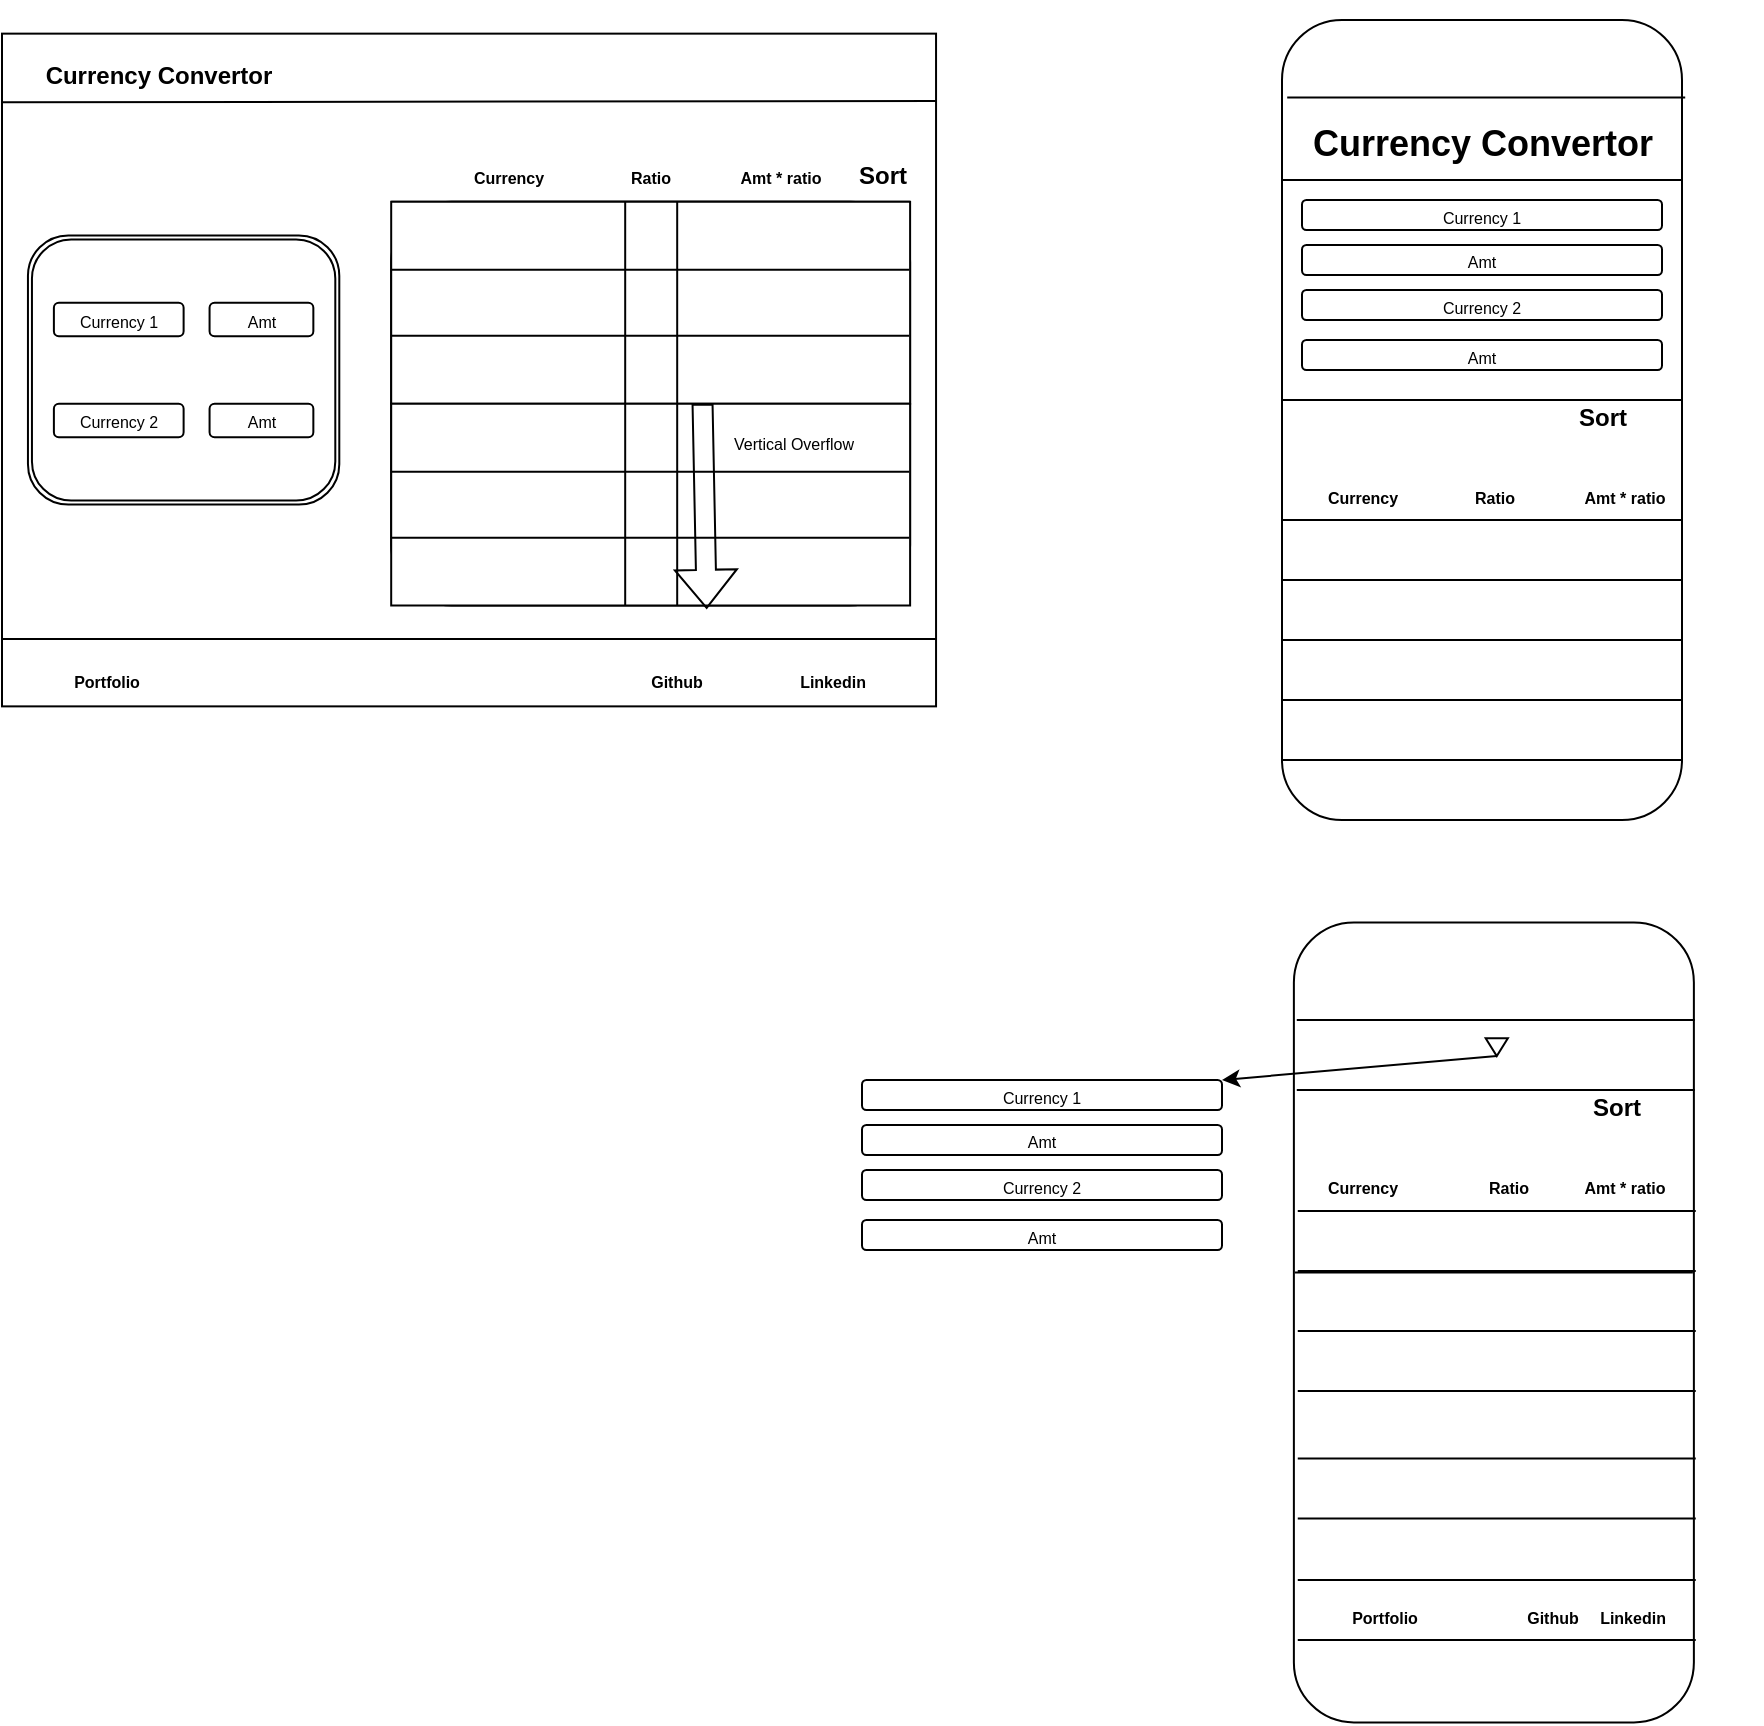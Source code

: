 <mxfile version="23.1.1" type="github">
  <diagram name="Page-1" id="5f0bae14-7c28-e335-631c-24af17079c00">
    <mxGraphModel dx="1434" dy="782" grid="1" gridSize="10" guides="1" tooltips="1" connect="1" arrows="1" fold="1" page="1" pageScale="1" pageWidth="1100" pageHeight="850" background="none" math="0" shadow="0">
      <root>
        <mxCell id="0" />
        <mxCell id="1" parent="0" />
        <mxCell id="BSqpHbu_dynROy-KlYNv-63" value="" style="group" vertex="1" connectable="0" parent="1">
          <mxGeometry x="80" y="70" width="520" height="370" as="geometry" />
        </mxCell>
        <mxCell id="MlbQ3381bBgCuxPbHRA2-1" value="" style="rounded=0;whiteSpace=wrap;html=1;" parent="BSqpHbu_dynROy-KlYNv-63" vertex="1">
          <mxGeometry y="16.818" width="467.027" height="336.364" as="geometry" />
        </mxCell>
        <mxCell id="MlbQ3381bBgCuxPbHRA2-3" value="" style="endArrow=none;html=1;rounded=0;entryX=0;entryY=0.102;entryDx=0;entryDy=0;entryPerimeter=0;" parent="BSqpHbu_dynROy-KlYNv-63" target="MlbQ3381bBgCuxPbHRA2-1" edge="1">
          <mxGeometry width="50" height="50" relative="1" as="geometry">
            <mxPoint x="467.027" y="50.455" as="sourcePoint" />
            <mxPoint x="454.054" y="285.909" as="targetPoint" />
          </mxGeometry>
        </mxCell>
        <mxCell id="MlbQ3381bBgCuxPbHRA2-4" value="&lt;font style=&quot;font-size: 12px;&quot;&gt;Currency Convertor&lt;/font&gt;" style="text;strokeColor=none;fillColor=none;html=1;fontSize=24;fontStyle=1;verticalAlign=middle;align=center;" parent="BSqpHbu_dynROy-KlYNv-63" vertex="1">
          <mxGeometry x="12.973" width="129.73" height="67.273" as="geometry" />
        </mxCell>
        <mxCell id="MlbQ3381bBgCuxPbHRA2-5" value="" style="shape=ext;double=1;rounded=1;whiteSpace=wrap;html=1;" parent="BSqpHbu_dynROy-KlYNv-63" vertex="1">
          <mxGeometry x="12.973" y="117.727" width="155.676" height="134.545" as="geometry" />
        </mxCell>
        <mxCell id="MlbQ3381bBgCuxPbHRA2-8" value="&lt;font style=&quot;font-size: 8px;&quot;&gt;Currency 1&lt;/font&gt;" style="rounded=1;whiteSpace=wrap;html=1;" parent="BSqpHbu_dynROy-KlYNv-63" vertex="1">
          <mxGeometry x="25.946" y="151.364" width="64.865" height="16.818" as="geometry" />
        </mxCell>
        <mxCell id="MlbQ3381bBgCuxPbHRA2-9" value="&lt;font style=&quot;font-size: 8px;&quot;&gt;Amt&lt;/font&gt;" style="rounded=1;whiteSpace=wrap;html=1;" parent="BSqpHbu_dynROy-KlYNv-63" vertex="1">
          <mxGeometry x="103.784" y="151.364" width="51.892" height="16.818" as="geometry" />
        </mxCell>
        <mxCell id="MlbQ3381bBgCuxPbHRA2-14" value="&lt;font style=&quot;font-size: 8px;&quot;&gt;Currency 2&lt;br&gt;&lt;/font&gt;" style="rounded=1;whiteSpace=wrap;html=1;" parent="BSqpHbu_dynROy-KlYNv-63" vertex="1">
          <mxGeometry x="25.946" y="201.818" width="64.865" height="16.818" as="geometry" />
        </mxCell>
        <mxCell id="MlbQ3381bBgCuxPbHRA2-15" value="&lt;font style=&quot;font-size: 8px;&quot;&gt;Amt&lt;/font&gt;" style="rounded=1;whiteSpace=wrap;html=1;" parent="BSqpHbu_dynROy-KlYNv-63" vertex="1">
          <mxGeometry x="103.784" y="201.818" width="51.892" height="16.818" as="geometry" />
        </mxCell>
        <mxCell id="MlbQ3381bBgCuxPbHRA2-16" value="" style="rounded=1;whiteSpace=wrap;html=1;" parent="BSqpHbu_dynROy-KlYNv-63" vertex="1">
          <mxGeometry x="194.595" y="100.909" width="259.459" height="201.818" as="geometry" />
        </mxCell>
        <mxCell id="BSqpHbu_dynROy-KlYNv-1" value="" style="endArrow=none;html=1;rounded=0;exitX=1;exitY=0.25;exitDx=0;exitDy=0;entryX=0;entryY=0.25;entryDx=0;entryDy=0;" edge="1" parent="BSqpHbu_dynROy-KlYNv-63">
          <mxGeometry width="50" height="50" relative="1" as="geometry">
            <mxPoint x="454.054" y="100.909" as="sourcePoint" />
            <mxPoint x="194.595" y="100.909" as="targetPoint" />
          </mxGeometry>
        </mxCell>
        <mxCell id="BSqpHbu_dynROy-KlYNv-9" value="" style="shape=table;startSize=0;container=1;collapsible=0;childLayout=tableLayout;fontSize=16;" vertex="1" parent="BSqpHbu_dynROy-KlYNv-63">
          <mxGeometry x="194.595" y="100.909" width="259.459" height="100.909" as="geometry" />
        </mxCell>
        <mxCell id="BSqpHbu_dynROy-KlYNv-10" value="" style="shape=tableRow;horizontal=0;startSize=0;swimlaneHead=0;swimlaneBody=0;strokeColor=inherit;top=0;left=0;bottom=0;right=0;collapsible=0;dropTarget=0;fillColor=none;points=[[0,0.5],[1,0.5]];portConstraint=eastwest;fontSize=16;" vertex="1" parent="BSqpHbu_dynROy-KlYNv-9">
          <mxGeometry width="259.459" height="34" as="geometry" />
        </mxCell>
        <mxCell id="BSqpHbu_dynROy-KlYNv-11" value="" style="shape=partialRectangle;html=1;whiteSpace=wrap;connectable=0;strokeColor=inherit;overflow=hidden;fillColor=none;top=0;left=0;bottom=0;right=0;pointerEvents=1;fontSize=16;" vertex="1" parent="BSqpHbu_dynROy-KlYNv-10">
          <mxGeometry width="117" height="34" as="geometry">
            <mxRectangle width="117" height="34" as="alternateBounds" />
          </mxGeometry>
        </mxCell>
        <mxCell id="BSqpHbu_dynROy-KlYNv-12" value="" style="shape=partialRectangle;html=1;whiteSpace=wrap;connectable=0;strokeColor=inherit;overflow=hidden;fillColor=none;top=0;left=0;bottom=0;right=0;pointerEvents=1;fontSize=16;" vertex="1" parent="BSqpHbu_dynROy-KlYNv-10">
          <mxGeometry x="117" width="26" height="34" as="geometry">
            <mxRectangle width="26" height="34" as="alternateBounds" />
          </mxGeometry>
        </mxCell>
        <mxCell id="BSqpHbu_dynROy-KlYNv-13" value="" style="shape=partialRectangle;html=1;whiteSpace=wrap;connectable=0;strokeColor=inherit;overflow=hidden;fillColor=none;top=0;left=0;bottom=0;right=0;pointerEvents=1;fontSize=16;" vertex="1" parent="BSqpHbu_dynROy-KlYNv-10">
          <mxGeometry x="143" width="116" height="34" as="geometry">
            <mxRectangle width="116" height="34" as="alternateBounds" />
          </mxGeometry>
        </mxCell>
        <mxCell id="BSqpHbu_dynROy-KlYNv-14" value="" style="shape=tableRow;horizontal=0;startSize=0;swimlaneHead=0;swimlaneBody=0;strokeColor=inherit;top=0;left=0;bottom=0;right=0;collapsible=0;dropTarget=0;fillColor=none;points=[[0,0.5],[1,0.5]];portConstraint=eastwest;fontSize=16;" vertex="1" parent="BSqpHbu_dynROy-KlYNv-9">
          <mxGeometry y="34" width="259.459" height="33" as="geometry" />
        </mxCell>
        <mxCell id="BSqpHbu_dynROy-KlYNv-15" value="" style="shape=partialRectangle;html=1;whiteSpace=wrap;connectable=0;strokeColor=inherit;overflow=hidden;fillColor=none;top=0;left=0;bottom=0;right=0;pointerEvents=1;fontSize=16;" vertex="1" parent="BSqpHbu_dynROy-KlYNv-14">
          <mxGeometry width="117" height="33" as="geometry">
            <mxRectangle width="117" height="33" as="alternateBounds" />
          </mxGeometry>
        </mxCell>
        <mxCell id="BSqpHbu_dynROy-KlYNv-16" value="" style="shape=partialRectangle;html=1;whiteSpace=wrap;connectable=0;strokeColor=inherit;overflow=hidden;fillColor=none;top=0;left=0;bottom=0;right=0;pointerEvents=1;fontSize=16;" vertex="1" parent="BSqpHbu_dynROy-KlYNv-14">
          <mxGeometry x="117" width="26" height="33" as="geometry">
            <mxRectangle width="26" height="33" as="alternateBounds" />
          </mxGeometry>
        </mxCell>
        <mxCell id="BSqpHbu_dynROy-KlYNv-17" value="" style="shape=partialRectangle;html=1;whiteSpace=wrap;connectable=0;strokeColor=inherit;overflow=hidden;fillColor=none;top=0;left=0;bottom=0;right=0;pointerEvents=1;fontSize=16;" vertex="1" parent="BSqpHbu_dynROy-KlYNv-14">
          <mxGeometry x="143" width="116" height="33" as="geometry">
            <mxRectangle width="116" height="33" as="alternateBounds" />
          </mxGeometry>
        </mxCell>
        <mxCell id="BSqpHbu_dynROy-KlYNv-18" value="" style="shape=tableRow;horizontal=0;startSize=0;swimlaneHead=0;swimlaneBody=0;strokeColor=inherit;top=0;left=0;bottom=0;right=0;collapsible=0;dropTarget=0;fillColor=none;points=[[0,0.5],[1,0.5]];portConstraint=eastwest;fontSize=16;" vertex="1" parent="BSqpHbu_dynROy-KlYNv-9">
          <mxGeometry y="67" width="259.459" height="34" as="geometry" />
        </mxCell>
        <mxCell id="BSqpHbu_dynROy-KlYNv-19" value="" style="shape=partialRectangle;html=1;whiteSpace=wrap;connectable=0;strokeColor=inherit;overflow=hidden;fillColor=none;top=0;left=0;bottom=0;right=0;pointerEvents=1;fontSize=16;" vertex="1" parent="BSqpHbu_dynROy-KlYNv-18">
          <mxGeometry width="117" height="34" as="geometry">
            <mxRectangle width="117" height="34" as="alternateBounds" />
          </mxGeometry>
        </mxCell>
        <mxCell id="BSqpHbu_dynROy-KlYNv-20" value="" style="shape=partialRectangle;html=1;whiteSpace=wrap;connectable=0;strokeColor=inherit;overflow=hidden;fillColor=none;top=0;left=0;bottom=0;right=0;pointerEvents=1;fontSize=16;" vertex="1" parent="BSqpHbu_dynROy-KlYNv-18">
          <mxGeometry x="117" width="26" height="34" as="geometry">
            <mxRectangle width="26" height="34" as="alternateBounds" />
          </mxGeometry>
        </mxCell>
        <mxCell id="BSqpHbu_dynROy-KlYNv-21" value="" style="shape=partialRectangle;html=1;whiteSpace=wrap;connectable=0;strokeColor=inherit;overflow=hidden;fillColor=none;top=0;left=0;bottom=0;right=0;pointerEvents=1;fontSize=16;" vertex="1" parent="BSqpHbu_dynROy-KlYNv-18">
          <mxGeometry x="143" width="116" height="34" as="geometry">
            <mxRectangle width="116" height="34" as="alternateBounds" />
          </mxGeometry>
        </mxCell>
        <mxCell id="BSqpHbu_dynROy-KlYNv-23" value="" style="shape=table;startSize=0;container=1;collapsible=0;childLayout=tableLayout;fontSize=16;" vertex="1" parent="BSqpHbu_dynROy-KlYNv-63">
          <mxGeometry x="194.595" y="201.818" width="259.459" height="100.909" as="geometry" />
        </mxCell>
        <mxCell id="BSqpHbu_dynROy-KlYNv-24" value="" style="shape=tableRow;horizontal=0;startSize=0;swimlaneHead=0;swimlaneBody=0;strokeColor=inherit;top=0;left=0;bottom=0;right=0;collapsible=0;dropTarget=0;fillColor=none;points=[[0,0.5],[1,0.5]];portConstraint=eastwest;fontSize=16;" vertex="1" parent="BSqpHbu_dynROy-KlYNv-23">
          <mxGeometry width="259.459" height="34" as="geometry" />
        </mxCell>
        <mxCell id="BSqpHbu_dynROy-KlYNv-25" value="" style="shape=partialRectangle;html=1;whiteSpace=wrap;connectable=0;strokeColor=inherit;overflow=hidden;fillColor=none;top=0;left=0;bottom=0;right=0;pointerEvents=1;fontSize=16;" vertex="1" parent="BSqpHbu_dynROy-KlYNv-24">
          <mxGeometry width="117" height="34" as="geometry">
            <mxRectangle width="117" height="34" as="alternateBounds" />
          </mxGeometry>
        </mxCell>
        <mxCell id="BSqpHbu_dynROy-KlYNv-26" value="" style="shape=partialRectangle;html=1;whiteSpace=wrap;connectable=0;strokeColor=inherit;overflow=hidden;fillColor=none;top=0;left=0;bottom=0;right=0;pointerEvents=1;fontSize=16;" vertex="1" parent="BSqpHbu_dynROy-KlYNv-24">
          <mxGeometry x="117" width="26" height="34" as="geometry">
            <mxRectangle width="26" height="34" as="alternateBounds" />
          </mxGeometry>
        </mxCell>
        <mxCell id="BSqpHbu_dynROy-KlYNv-27" value="&lt;font style=&quot;font-size: 8px;&quot;&gt;Vertical Overflow&lt;/font&gt;" style="shape=partialRectangle;html=1;whiteSpace=wrap;connectable=0;strokeColor=inherit;overflow=hidden;fillColor=none;top=0;left=0;bottom=0;right=0;pointerEvents=1;fontSize=16;" vertex="1" parent="BSqpHbu_dynROy-KlYNv-24">
          <mxGeometry x="143" width="116" height="34" as="geometry">
            <mxRectangle width="116" height="34" as="alternateBounds" />
          </mxGeometry>
        </mxCell>
        <mxCell id="BSqpHbu_dynROy-KlYNv-28" value="" style="shape=tableRow;horizontal=0;startSize=0;swimlaneHead=0;swimlaneBody=0;strokeColor=inherit;top=0;left=0;bottom=0;right=0;collapsible=0;dropTarget=0;fillColor=none;points=[[0,0.5],[1,0.5]];portConstraint=eastwest;fontSize=16;" vertex="1" parent="BSqpHbu_dynROy-KlYNv-23">
          <mxGeometry y="34" width="259.459" height="33" as="geometry" />
        </mxCell>
        <mxCell id="BSqpHbu_dynROy-KlYNv-29" value="" style="shape=partialRectangle;html=1;whiteSpace=wrap;connectable=0;strokeColor=inherit;overflow=hidden;fillColor=none;top=0;left=0;bottom=0;right=0;pointerEvents=1;fontSize=16;" vertex="1" parent="BSqpHbu_dynROy-KlYNv-28">
          <mxGeometry width="117" height="33" as="geometry">
            <mxRectangle width="117" height="33" as="alternateBounds" />
          </mxGeometry>
        </mxCell>
        <mxCell id="BSqpHbu_dynROy-KlYNv-30" value="" style="shape=partialRectangle;html=1;whiteSpace=wrap;connectable=0;strokeColor=inherit;overflow=hidden;fillColor=none;top=0;left=0;bottom=0;right=0;pointerEvents=1;fontSize=16;" vertex="1" parent="BSqpHbu_dynROy-KlYNv-28">
          <mxGeometry x="117" width="26" height="33" as="geometry">
            <mxRectangle width="26" height="33" as="alternateBounds" />
          </mxGeometry>
        </mxCell>
        <mxCell id="BSqpHbu_dynROy-KlYNv-31" value="" style="shape=partialRectangle;html=1;whiteSpace=wrap;connectable=0;strokeColor=inherit;overflow=hidden;fillColor=none;top=0;left=0;bottom=0;right=0;pointerEvents=1;fontSize=16;" vertex="1" parent="BSqpHbu_dynROy-KlYNv-28">
          <mxGeometry x="143" width="116" height="33" as="geometry">
            <mxRectangle width="116" height="33" as="alternateBounds" />
          </mxGeometry>
        </mxCell>
        <mxCell id="BSqpHbu_dynROy-KlYNv-32" value="" style="shape=tableRow;horizontal=0;startSize=0;swimlaneHead=0;swimlaneBody=0;strokeColor=inherit;top=0;left=0;bottom=0;right=0;collapsible=0;dropTarget=0;fillColor=none;points=[[0,0.5],[1,0.5]];portConstraint=eastwest;fontSize=16;" vertex="1" parent="BSqpHbu_dynROy-KlYNv-23">
          <mxGeometry y="67" width="259.459" height="34" as="geometry" />
        </mxCell>
        <mxCell id="BSqpHbu_dynROy-KlYNv-33" value="" style="shape=partialRectangle;html=1;whiteSpace=wrap;connectable=0;strokeColor=inherit;overflow=hidden;fillColor=none;top=0;left=0;bottom=0;right=0;pointerEvents=1;fontSize=16;" vertex="1" parent="BSqpHbu_dynROy-KlYNv-32">
          <mxGeometry width="117" height="34" as="geometry">
            <mxRectangle width="117" height="34" as="alternateBounds" />
          </mxGeometry>
        </mxCell>
        <mxCell id="BSqpHbu_dynROy-KlYNv-34" value="" style="shape=partialRectangle;html=1;whiteSpace=wrap;connectable=0;strokeColor=inherit;overflow=hidden;fillColor=none;top=0;left=0;bottom=0;right=0;pointerEvents=1;fontSize=16;" vertex="1" parent="BSqpHbu_dynROy-KlYNv-32">
          <mxGeometry x="117" width="26" height="34" as="geometry">
            <mxRectangle width="26" height="34" as="alternateBounds" />
          </mxGeometry>
        </mxCell>
        <mxCell id="BSqpHbu_dynROy-KlYNv-35" value="" style="shape=partialRectangle;html=1;whiteSpace=wrap;connectable=0;strokeColor=inherit;overflow=hidden;fillColor=none;top=0;left=0;bottom=0;right=0;pointerEvents=1;fontSize=16;" vertex="1" parent="BSqpHbu_dynROy-KlYNv-32">
          <mxGeometry x="143" width="116" height="34" as="geometry">
            <mxRectangle width="116" height="34" as="alternateBounds" />
          </mxGeometry>
        </mxCell>
        <mxCell id="BSqpHbu_dynROy-KlYNv-36" value="&lt;font style=&quot;font-size: 8px;&quot;&gt;Currency&lt;/font&gt;" style="text;strokeColor=none;fillColor=none;html=1;fontSize=24;fontStyle=1;verticalAlign=middle;align=center;" vertex="1" parent="BSqpHbu_dynROy-KlYNv-63">
          <mxGeometry x="207.568" y="84.091" width="90.811" as="geometry" />
        </mxCell>
        <mxCell id="BSqpHbu_dynROy-KlYNv-37" value="&lt;font style=&quot;font-size: 8px;&quot;&gt;Ratio&lt;/font&gt;" style="text;strokeColor=none;fillColor=none;html=1;fontSize=24;fontStyle=1;verticalAlign=middle;align=center;" vertex="1" parent="BSqpHbu_dynROy-KlYNv-63">
          <mxGeometry x="298.378" y="67.273" width="51.892" height="33.636" as="geometry" />
        </mxCell>
        <mxCell id="BSqpHbu_dynROy-KlYNv-38" value="&lt;font style=&quot;font-size: 8px;&quot;&gt;Amt * ratio&lt;/font&gt;" style="text;strokeColor=none;fillColor=none;html=1;fontSize=24;fontStyle=1;verticalAlign=middle;align=center;" vertex="1" parent="BSqpHbu_dynROy-KlYNv-63">
          <mxGeometry x="324.324" y="50.455" width="129.73" height="67.273" as="geometry" />
        </mxCell>
        <mxCell id="BSqpHbu_dynROy-KlYNv-55" value="" style="endArrow=none;html=1;rounded=0;entryX=0;entryY=0;entryDx=0;entryDy=0;" edge="1" parent="BSqpHbu_dynROy-KlYNv-63" target="BSqpHbu_dynROy-KlYNv-56">
          <mxGeometry width="50" height="50" relative="1" as="geometry">
            <mxPoint x="467.027" y="319.545" as="sourcePoint" />
            <mxPoint y="319.545" as="targetPoint" />
          </mxGeometry>
        </mxCell>
        <mxCell id="BSqpHbu_dynROy-KlYNv-56" value="&lt;font style=&quot;font-size: 8px;&quot;&gt;Portfolio&lt;/font&gt;" style="text;strokeColor=none;fillColor=none;html=1;fontSize=24;fontStyle=1;verticalAlign=middle;align=center;" vertex="1" parent="BSqpHbu_dynROy-KlYNv-63">
          <mxGeometry y="319.545" width="103.784" height="33.636" as="geometry" />
        </mxCell>
        <mxCell id="BSqpHbu_dynROy-KlYNv-58" value="" style="shape=flexArrow;endArrow=classic;html=1;rounded=0;entryX=0.103;entryY=1.017;entryDx=0;entryDy=0;entryPerimeter=0;exitX=0.095;exitY=-0.033;exitDx=0;exitDy=0;exitPerimeter=0;" edge="1" parent="BSqpHbu_dynROy-KlYNv-63">
          <mxGeometry width="50" height="50" relative="1" as="geometry">
            <mxPoint x="350.27" y="201.818" as="sourcePoint" />
            <mxPoint x="352.346" y="304.409" as="targetPoint" />
          </mxGeometry>
        </mxCell>
        <mxCell id="BSqpHbu_dynROy-KlYNv-60" value="&lt;font style=&quot;font-size: 8px;&quot;&gt;Github&lt;/font&gt;" style="text;strokeColor=none;fillColor=none;html=1;fontSize=24;fontStyle=1;verticalAlign=middle;align=center;" vertex="1" parent="BSqpHbu_dynROy-KlYNv-63">
          <mxGeometry x="272.432" y="302.727" width="129.73" height="67.273" as="geometry" />
        </mxCell>
        <mxCell id="BSqpHbu_dynROy-KlYNv-61" value="&lt;font style=&quot;font-size: 8px;&quot;&gt;Linkedin&lt;/font&gt;" style="text;strokeColor=none;fillColor=none;html=1;fontSize=24;fontStyle=1;verticalAlign=middle;align=center;" vertex="1" parent="BSqpHbu_dynROy-KlYNv-63">
          <mxGeometry x="350.27" y="302.727" width="129.73" height="67.273" as="geometry" />
        </mxCell>
        <mxCell id="BSqpHbu_dynROy-KlYNv-72" value="&lt;font style=&quot;font-size: 12px;&quot;&gt;Sort&lt;/font&gt;" style="text;strokeColor=none;fillColor=none;html=1;fontSize=24;fontStyle=1;verticalAlign=middle;align=center;" vertex="1" parent="BSqpHbu_dynROy-KlYNv-63">
          <mxGeometry x="390" y="64.09" width="100" height="40" as="geometry" />
        </mxCell>
        <mxCell id="BSqpHbu_dynROy-KlYNv-64" value="" style="rounded=1;whiteSpace=wrap;html=1;rotation=-90;" vertex="1" parent="1">
          <mxGeometry x="620" y="180" width="400" height="200" as="geometry" />
        </mxCell>
        <mxCell id="BSqpHbu_dynROy-KlYNv-65" value="" style="endArrow=none;html=1;rounded=0;entryX=0.903;entryY=1.008;entryDx=0;entryDy=0;entryPerimeter=0;exitX=0.903;exitY=0.013;exitDx=0;exitDy=0;exitPerimeter=0;" edge="1" parent="1" source="BSqpHbu_dynROy-KlYNv-64" target="BSqpHbu_dynROy-KlYNv-64">
          <mxGeometry width="50" height="50" relative="1" as="geometry">
            <mxPoint x="650" y="330" as="sourcePoint" />
            <mxPoint x="700" y="280" as="targetPoint" />
          </mxGeometry>
        </mxCell>
        <mxCell id="BSqpHbu_dynROy-KlYNv-67" value="" style="endArrow=none;html=1;rounded=0;entryX=0.903;entryY=1.008;entryDx=0;entryDy=0;entryPerimeter=0;exitX=0.903;exitY=0.013;exitDx=0;exitDy=0;exitPerimeter=0;" edge="1" parent="1">
          <mxGeometry width="50" height="50" relative="1" as="geometry">
            <mxPoint x="720.5" y="160" as="sourcePoint" />
            <mxPoint x="919.5" y="160" as="targetPoint" />
          </mxGeometry>
        </mxCell>
        <mxCell id="BSqpHbu_dynROy-KlYNv-68" value="&lt;font style=&quot;font-size: 18px;&quot;&gt;Currency Convertor&lt;/font&gt;" style="text;strokeColor=none;fillColor=none;html=1;fontSize=24;fontStyle=1;verticalAlign=middle;align=center;" vertex="1" parent="1">
          <mxGeometry x="770" y="120" width="100" height="40" as="geometry" />
        </mxCell>
        <mxCell id="BSqpHbu_dynROy-KlYNv-73" value="&lt;font style=&quot;font-size: 12px;&quot;&gt;Sort&lt;/font&gt;" style="text;strokeColor=none;fillColor=none;html=1;fontSize=24;fontStyle=1;verticalAlign=middle;align=center;" vertex="1" parent="1">
          <mxGeometry x="830" y="255" width="100" height="40" as="geometry" />
        </mxCell>
        <mxCell id="BSqpHbu_dynROy-KlYNv-91" value="" style="group" vertex="1" connectable="0" parent="1">
          <mxGeometry x="730" y="170" width="180" height="60" as="geometry" />
        </mxCell>
        <mxCell id="BSqpHbu_dynROy-KlYNv-88" value="&lt;font style=&quot;font-size: 8px;&quot;&gt;Currency 2&lt;br&gt;&lt;/font&gt;" style="rounded=1;whiteSpace=wrap;html=1;" vertex="1" parent="BSqpHbu_dynROy-KlYNv-91">
          <mxGeometry y="45" width="180" height="15" as="geometry" />
        </mxCell>
        <mxCell id="BSqpHbu_dynROy-KlYNv-89" value="&lt;font style=&quot;font-size: 8px;&quot;&gt;Currency 1&lt;/font&gt;" style="rounded=1;whiteSpace=wrap;html=1;" vertex="1" parent="BSqpHbu_dynROy-KlYNv-91">
          <mxGeometry width="180" height="15" as="geometry" />
        </mxCell>
        <mxCell id="BSqpHbu_dynROy-KlYNv-90" value="&lt;font style=&quot;font-size: 8px;&quot;&gt;Amt&lt;/font&gt;" style="rounded=1;whiteSpace=wrap;html=1;" vertex="1" parent="BSqpHbu_dynROy-KlYNv-91">
          <mxGeometry y="22.5" width="180" height="15" as="geometry" />
        </mxCell>
        <mxCell id="BSqpHbu_dynROy-KlYNv-87" value="&lt;font style=&quot;font-size: 8px;&quot;&gt;Amt&lt;/font&gt;" style="rounded=1;whiteSpace=wrap;html=1;" vertex="1" parent="1">
          <mxGeometry x="730" y="240" width="180" height="15" as="geometry" />
        </mxCell>
        <mxCell id="BSqpHbu_dynROy-KlYNv-92" value="" style="endArrow=none;html=1;rounded=0;entryX=0.903;entryY=1.008;entryDx=0;entryDy=0;entryPerimeter=0;exitX=0.903;exitY=0.013;exitDx=0;exitDy=0;exitPerimeter=0;" edge="1" parent="1">
          <mxGeometry width="50" height="50" relative="1" as="geometry">
            <mxPoint x="720.5" y="270" as="sourcePoint" />
            <mxPoint x="919.5" y="270" as="targetPoint" />
          </mxGeometry>
        </mxCell>
        <mxCell id="BSqpHbu_dynROy-KlYNv-93" value="" style="endArrow=none;html=1;rounded=0;entryX=0.903;entryY=1.008;entryDx=0;entryDy=0;entryPerimeter=0;exitX=0.903;exitY=0.013;exitDx=0;exitDy=0;exitPerimeter=0;" edge="1" parent="1">
          <mxGeometry width="50" height="50" relative="1" as="geometry">
            <mxPoint x="720.5" y="330" as="sourcePoint" />
            <mxPoint x="919.5" y="330" as="targetPoint" />
          </mxGeometry>
        </mxCell>
        <mxCell id="BSqpHbu_dynROy-KlYNv-94" value="" style="endArrow=none;html=1;rounded=0;entryX=0.903;entryY=1.008;entryDx=0;entryDy=0;entryPerimeter=0;exitX=0.903;exitY=0.013;exitDx=0;exitDy=0;exitPerimeter=0;" edge="1" parent="1">
          <mxGeometry width="50" height="50" relative="1" as="geometry">
            <mxPoint x="720.5" y="360" as="sourcePoint" />
            <mxPoint x="919.5" y="360" as="targetPoint" />
          </mxGeometry>
        </mxCell>
        <mxCell id="BSqpHbu_dynROy-KlYNv-95" value="" style="endArrow=none;html=1;rounded=0;entryX=0.903;entryY=1.008;entryDx=0;entryDy=0;entryPerimeter=0;exitX=0.903;exitY=0.013;exitDx=0;exitDy=0;exitPerimeter=0;" edge="1" parent="1">
          <mxGeometry width="50" height="50" relative="1" as="geometry">
            <mxPoint x="720.5" y="390" as="sourcePoint" />
            <mxPoint x="919.5" y="390" as="targetPoint" />
          </mxGeometry>
        </mxCell>
        <mxCell id="BSqpHbu_dynROy-KlYNv-97" value="" style="endArrow=none;html=1;rounded=0;entryX=0.903;entryY=1.008;entryDx=0;entryDy=0;entryPerimeter=0;exitX=0.903;exitY=0.013;exitDx=0;exitDy=0;exitPerimeter=0;" edge="1" parent="1">
          <mxGeometry width="50" height="50" relative="1" as="geometry">
            <mxPoint x="720.5" y="420" as="sourcePoint" />
            <mxPoint x="919.5" y="420" as="targetPoint" />
          </mxGeometry>
        </mxCell>
        <mxCell id="BSqpHbu_dynROy-KlYNv-98" value="" style="endArrow=none;html=1;rounded=0;entryX=0.903;entryY=1.008;entryDx=0;entryDy=0;entryPerimeter=0;exitX=0.903;exitY=0.013;exitDx=0;exitDy=0;exitPerimeter=0;" edge="1" parent="1">
          <mxGeometry width="50" height="50" relative="1" as="geometry">
            <mxPoint x="720.5" y="450" as="sourcePoint" />
            <mxPoint x="919.5" y="450" as="targetPoint" />
          </mxGeometry>
        </mxCell>
        <mxCell id="BSqpHbu_dynROy-KlYNv-101" value="&lt;font style=&quot;font-size: 8px;&quot;&gt;Amt * ratio&lt;/font&gt;" style="text;strokeColor=none;fillColor=none;html=1;fontSize=24;fontStyle=1;verticalAlign=middle;align=center;" vertex="1" parent="1">
          <mxGeometry x="825.944" y="280.005" width="129.73" height="67.273" as="geometry" />
        </mxCell>
        <mxCell id="BSqpHbu_dynROy-KlYNv-103" value="&lt;font style=&quot;font-size: 8px;&quot;&gt;Ratio&lt;/font&gt;" style="text;strokeColor=none;fillColor=none;html=1;fontSize=24;fontStyle=1;verticalAlign=middle;align=center;" vertex="1" parent="1">
          <mxGeometry x="799.998" y="296.823" width="51.892" height="33.636" as="geometry" />
        </mxCell>
        <mxCell id="BSqpHbu_dynROy-KlYNv-105" value="&lt;font style=&quot;font-size: 8px;&quot;&gt;Currency&lt;/font&gt;" style="text;strokeColor=none;fillColor=none;html=1;fontSize=24;fontStyle=1;verticalAlign=middle;align=center;" vertex="1" parent="1">
          <mxGeometry x="710" y="293.64" width="100" height="40" as="geometry" />
        </mxCell>
        <mxCell id="BSqpHbu_dynROy-KlYNv-127" value="" style="rounded=1;whiteSpace=wrap;html=1;rotation=-90;" vertex="1" parent="1">
          <mxGeometry x="625.94" y="631.2" width="400" height="200" as="geometry" />
        </mxCell>
        <mxCell id="BSqpHbu_dynROy-KlYNv-129" value="" style="endArrow=none;html=1;rounded=0;entryX=0.903;entryY=1.008;entryDx=0;entryDy=0;entryPerimeter=0;exitX=0.903;exitY=0.013;exitDx=0;exitDy=0;exitPerimeter=0;" edge="1" parent="1">
          <mxGeometry width="50" height="50" relative="1" as="geometry">
            <mxPoint x="727.39" y="580" as="sourcePoint" />
            <mxPoint x="926.39" y="580" as="targetPoint" />
          </mxGeometry>
        </mxCell>
        <mxCell id="BSqpHbu_dynROy-KlYNv-131" value="&lt;font style=&quot;font-size: 12px;&quot;&gt;Sort&lt;/font&gt;" style="text;strokeColor=none;fillColor=none;html=1;fontSize=24;fontStyle=1;verticalAlign=middle;align=center;" vertex="1" parent="1">
          <mxGeometry x="836.89" y="600" width="100" height="40" as="geometry" />
        </mxCell>
        <mxCell id="BSqpHbu_dynROy-KlYNv-132" value="" style="endArrow=none;html=1;rounded=0;entryX=0.903;entryY=1.008;entryDx=0;entryDy=0;entryPerimeter=0;exitX=0.903;exitY=0.013;exitDx=0;exitDy=0;exitPerimeter=0;" edge="1" parent="1">
          <mxGeometry width="50" height="50" relative="1" as="geometry">
            <mxPoint x="727.39" y="615" as="sourcePoint" />
            <mxPoint x="926.39" y="615" as="targetPoint" />
          </mxGeometry>
        </mxCell>
        <mxCell id="BSqpHbu_dynROy-KlYNv-133" value="" style="endArrow=none;html=1;rounded=0;entryX=0.903;entryY=1.008;entryDx=0;entryDy=0;entryPerimeter=0;exitX=0.903;exitY=0.013;exitDx=0;exitDy=0;exitPerimeter=0;" edge="1" parent="1">
          <mxGeometry width="50" height="50" relative="1" as="geometry">
            <mxPoint x="726.44" y="706.2" as="sourcePoint" />
            <mxPoint x="925.44" y="706.2" as="targetPoint" />
          </mxGeometry>
        </mxCell>
        <mxCell id="BSqpHbu_dynROy-KlYNv-134" value="" style="endArrow=none;html=1;rounded=0;entryX=0.903;entryY=1.008;entryDx=0;entryDy=0;entryPerimeter=0;exitX=0.903;exitY=0.013;exitDx=0;exitDy=0;exitPerimeter=0;" edge="1" parent="1">
          <mxGeometry width="50" height="50" relative="1" as="geometry">
            <mxPoint x="727.88" y="675.46" as="sourcePoint" />
            <mxPoint x="926.88" y="675.46" as="targetPoint" />
          </mxGeometry>
        </mxCell>
        <mxCell id="BSqpHbu_dynROy-KlYNv-135" value="" style="endArrow=none;html=1;rounded=0;entryX=0.903;entryY=1.008;entryDx=0;entryDy=0;entryPerimeter=0;exitX=0.903;exitY=0.013;exitDx=0;exitDy=0;exitPerimeter=0;" edge="1" parent="1">
          <mxGeometry width="50" height="50" relative="1" as="geometry">
            <mxPoint x="727.88" y="705.46" as="sourcePoint" />
            <mxPoint x="926.88" y="705.46" as="targetPoint" />
          </mxGeometry>
        </mxCell>
        <mxCell id="BSqpHbu_dynROy-KlYNv-136" value="" style="endArrow=none;html=1;rounded=0;entryX=0.903;entryY=1.008;entryDx=0;entryDy=0;entryPerimeter=0;exitX=0.903;exitY=0.013;exitDx=0;exitDy=0;exitPerimeter=0;" edge="1" parent="1">
          <mxGeometry width="50" height="50" relative="1" as="geometry">
            <mxPoint x="727.88" y="735.46" as="sourcePoint" />
            <mxPoint x="926.88" y="735.46" as="targetPoint" />
          </mxGeometry>
        </mxCell>
        <mxCell id="BSqpHbu_dynROy-KlYNv-137" value="" style="endArrow=none;html=1;rounded=0;entryX=0.903;entryY=1.008;entryDx=0;entryDy=0;entryPerimeter=0;exitX=0.903;exitY=0.013;exitDx=0;exitDy=0;exitPerimeter=0;" edge="1" parent="1">
          <mxGeometry width="50" height="50" relative="1" as="geometry">
            <mxPoint x="727.88" y="765.46" as="sourcePoint" />
            <mxPoint x="926.88" y="765.46" as="targetPoint" />
          </mxGeometry>
        </mxCell>
        <mxCell id="BSqpHbu_dynROy-KlYNv-138" value="&lt;font style=&quot;font-size: 8px;&quot;&gt;Ratio&lt;/font&gt;" style="text;strokeColor=none;fillColor=none;html=1;fontSize=24;fontStyle=1;verticalAlign=middle;align=center;" vertex="1" parent="1">
          <mxGeometry x="806.888" y="641.823" width="51.892" height="33.636" as="geometry" />
        </mxCell>
        <mxCell id="BSqpHbu_dynROy-KlYNv-140" value="" style="endArrow=none;html=1;rounded=0;entryX=0.903;entryY=1.008;entryDx=0;entryDy=0;entryPerimeter=0;exitX=0.903;exitY=0.013;exitDx=0;exitDy=0;exitPerimeter=0;" edge="1" parent="1">
          <mxGeometry width="50" height="50" relative="1" as="geometry">
            <mxPoint x="727.88" y="829.26" as="sourcePoint" />
            <mxPoint x="926.88" y="829.26" as="targetPoint" />
          </mxGeometry>
        </mxCell>
        <mxCell id="BSqpHbu_dynROy-KlYNv-141" value="" style="endArrow=none;html=1;rounded=0;entryX=0.903;entryY=1.008;entryDx=0;entryDy=0;entryPerimeter=0;exitX=0.903;exitY=0.013;exitDx=0;exitDy=0;exitPerimeter=0;" edge="1" parent="1">
          <mxGeometry width="50" height="50" relative="1" as="geometry">
            <mxPoint x="727.88" y="799.26" as="sourcePoint" />
            <mxPoint x="926.88" y="799.26" as="targetPoint" />
          </mxGeometry>
        </mxCell>
        <mxCell id="BSqpHbu_dynROy-KlYNv-142" value="&lt;font style=&quot;font-size: 8px;&quot;&gt;Currency&lt;/font&gt;" style="text;strokeColor=none;fillColor=none;html=1;fontSize=24;fontStyle=1;verticalAlign=middle;align=center;" vertex="1" parent="1">
          <mxGeometry x="710" y="638.64" width="100" height="40" as="geometry" />
        </mxCell>
        <mxCell id="BSqpHbu_dynROy-KlYNv-143" value="&lt;font style=&quot;font-size: 8px;&quot;&gt;Amt * ratio&lt;/font&gt;" style="text;strokeColor=none;fillColor=none;html=1;fontSize=24;fontStyle=1;verticalAlign=middle;align=center;" vertex="1" parent="1">
          <mxGeometry x="825.944" y="625.005" width="129.73" height="67.273" as="geometry" />
        </mxCell>
        <mxCell id="BSqpHbu_dynROy-KlYNv-146" value="" style="triangle;whiteSpace=wrap;html=1;rotation=90;" vertex="1" parent="1">
          <mxGeometry x="822.93" y="588" width="8.91" height="11.11" as="geometry" />
        </mxCell>
        <mxCell id="BSqpHbu_dynROy-KlYNv-148" value="&lt;font style=&quot;font-size: 8px;&quot;&gt;Amt&lt;/font&gt;" style="rounded=1;whiteSpace=wrap;html=1;" vertex="1" parent="1">
          <mxGeometry x="510" y="680" width="180" height="15" as="geometry" />
        </mxCell>
        <mxCell id="BSqpHbu_dynROy-KlYNv-149" value="" style="group" vertex="1" connectable="0" parent="1">
          <mxGeometry x="510" y="610" width="180" height="60" as="geometry" />
        </mxCell>
        <mxCell id="BSqpHbu_dynROy-KlYNv-150" value="&lt;font style=&quot;font-size: 8px;&quot;&gt;Currency 2&lt;br&gt;&lt;/font&gt;" style="rounded=1;whiteSpace=wrap;html=1;" vertex="1" parent="BSqpHbu_dynROy-KlYNv-149">
          <mxGeometry y="45" width="180" height="15" as="geometry" />
        </mxCell>
        <mxCell id="BSqpHbu_dynROy-KlYNv-151" value="&lt;font style=&quot;font-size: 8px;&quot;&gt;Currency 1&lt;/font&gt;" style="rounded=1;whiteSpace=wrap;html=1;" vertex="1" parent="BSqpHbu_dynROy-KlYNv-149">
          <mxGeometry width="180" height="15" as="geometry" />
        </mxCell>
        <mxCell id="BSqpHbu_dynROy-KlYNv-152" value="&lt;font style=&quot;font-size: 8px;&quot;&gt;Amt&lt;/font&gt;" style="rounded=1;whiteSpace=wrap;html=1;" vertex="1" parent="BSqpHbu_dynROy-KlYNv-149">
          <mxGeometry y="22.5" width="180" height="15" as="geometry" />
        </mxCell>
        <mxCell id="BSqpHbu_dynROy-KlYNv-155" value="" style="endArrow=classic;html=1;rounded=0;exitX=1;exitY=0.5;exitDx=0;exitDy=0;entryX=1;entryY=0;entryDx=0;entryDy=0;" edge="1" parent="1" source="BSqpHbu_dynROy-KlYNv-146" target="BSqpHbu_dynROy-KlYNv-151">
          <mxGeometry width="50" height="50" relative="1" as="geometry">
            <mxPoint x="650" y="710" as="sourcePoint" />
            <mxPoint x="700" y="660" as="targetPoint" />
          </mxGeometry>
        </mxCell>
        <mxCell id="BSqpHbu_dynROy-KlYNv-156" value="" style="endArrow=none;html=1;rounded=0;entryX=0.903;entryY=1.008;entryDx=0;entryDy=0;entryPerimeter=0;exitX=0.903;exitY=0.013;exitDx=0;exitDy=0;exitPerimeter=0;" edge="1" parent="1">
          <mxGeometry width="50" height="50" relative="1" as="geometry">
            <mxPoint x="727.88" y="890" as="sourcePoint" />
            <mxPoint x="926.88" y="890" as="targetPoint" />
          </mxGeometry>
        </mxCell>
        <mxCell id="BSqpHbu_dynROy-KlYNv-157" value="" style="endArrow=none;html=1;rounded=0;entryX=0.903;entryY=1.008;entryDx=0;entryDy=0;entryPerimeter=0;exitX=0.903;exitY=0.013;exitDx=0;exitDy=0;exitPerimeter=0;" edge="1" parent="1">
          <mxGeometry width="50" height="50" relative="1" as="geometry">
            <mxPoint x="727.88" y="860" as="sourcePoint" />
            <mxPoint x="926.88" y="860" as="targetPoint" />
          </mxGeometry>
        </mxCell>
        <mxCell id="BSqpHbu_dynROy-KlYNv-158" value="&lt;font style=&quot;font-size: 8px;&quot;&gt;Github&lt;/font&gt;" style="text;strokeColor=none;fillColor=none;html=1;fontSize=24;fontStyle=1;verticalAlign=middle;align=center;" vertex="1" parent="1">
          <mxGeometry x="790.002" y="839.997" width="129.73" height="67.273" as="geometry" />
        </mxCell>
        <mxCell id="BSqpHbu_dynROy-KlYNv-159" value="&lt;font style=&quot;font-size: 8px;&quot;&gt;Linkedin&lt;/font&gt;" style="text;strokeColor=none;fillColor=none;html=1;fontSize=24;fontStyle=1;verticalAlign=middle;align=center;" vertex="1" parent="1">
          <mxGeometry x="830.0" y="839.997" width="129.73" height="67.273" as="geometry" />
        </mxCell>
        <mxCell id="BSqpHbu_dynROy-KlYNv-160" value="&lt;font style=&quot;font-size: 8px;&quot;&gt;Portfolio&lt;/font&gt;" style="text;strokeColor=none;fillColor=none;html=1;fontSize=24;fontStyle=1;verticalAlign=middle;align=center;" vertex="1" parent="1">
          <mxGeometry x="719.15" y="856.815" width="103.784" height="33.636" as="geometry" />
        </mxCell>
      </root>
    </mxGraphModel>
  </diagram>
</mxfile>
